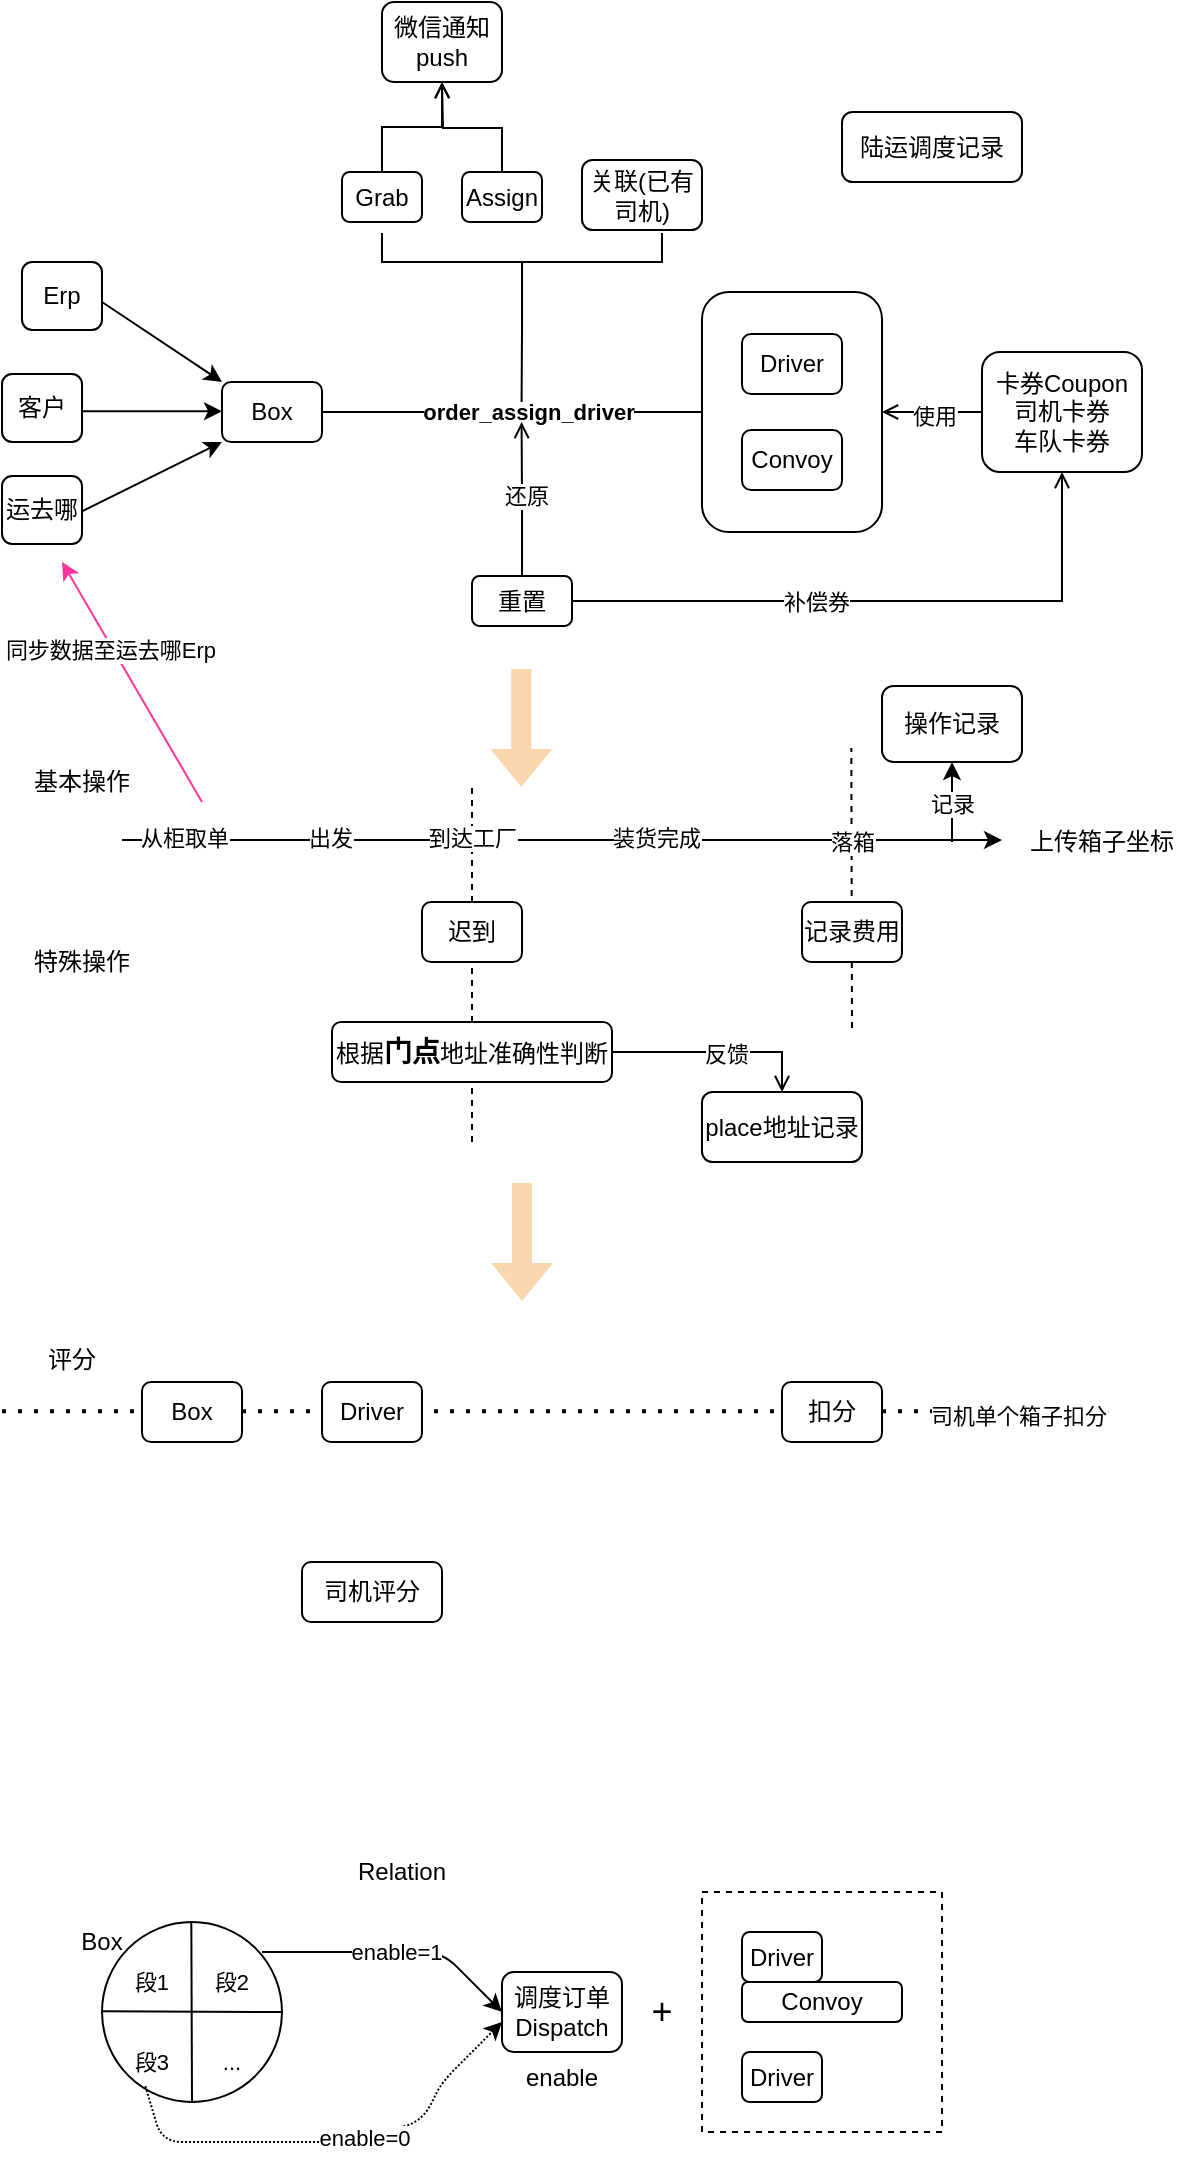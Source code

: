 <mxfile version="14.2.6" type="github">
  <diagram id="6a731a19-8d31-9384-78a2-239565b7b9f0" name="Page-1">
    <mxGraphModel dx="576" dy="330" grid="1" gridSize="10" guides="1" tooltips="1" connect="1" arrows="1" fold="1" page="1" pageScale="1" pageWidth="1169" pageHeight="827" background="#ffffff" math="0" shadow="0">
      <root>
        <mxCell id="0" />
        <mxCell id="1" parent="0" />
        <mxCell id="ZBEYu4t6QZc-Cft3nGgi-14" value="" style="whiteSpace=wrap;html=1;aspect=fixed;fillColor=none;dashed=1;" vertex="1" parent="1">
          <mxGeometry x="380" y="1105" width="120" height="120" as="geometry" />
        </mxCell>
        <mxCell id="d0uEoVW-U5WtOEtZE68D-1613" value="" style="endArrow=none;dashed=1;html=1;dashPattern=1 3;strokeWidth=2;" parent="1" edge="1">
          <mxGeometry width="50" height="50" relative="1" as="geometry">
            <mxPoint x="30" y="864.66" as="sourcePoint" />
            <mxPoint x="583.065" y="864.66" as="targetPoint" />
          </mxGeometry>
        </mxCell>
        <mxCell id="d0uEoVW-U5WtOEtZE68D-1614" value="司机单个箱子扣分" style="edgeLabel;html=1;align=center;verticalAlign=middle;resizable=0;points=[];" parent="d0uEoVW-U5WtOEtZE68D-1613" vertex="1" connectable="0">
          <mxGeometry x="0.836" y="-2" relative="1" as="geometry">
            <mxPoint as="offset" />
          </mxGeometry>
        </mxCell>
        <mxCell id="d0uEoVW-U5WtOEtZE68D-1603" value="" style="endArrow=none;html=1;dashed=1;" parent="1" edge="1">
          <mxGeometry width="50" height="50" relative="1" as="geometry">
            <mxPoint x="455" y="673" as="sourcePoint" />
            <mxPoint x="454.66" y="533" as="targetPoint" />
          </mxGeometry>
        </mxCell>
        <mxCell id="d0uEoVW-U5WtOEtZE68D-1594" value="" style="endArrow=none;html=1;dashed=1;" parent="1" edge="1">
          <mxGeometry width="50" height="50" relative="1" as="geometry">
            <mxPoint x="265" y="730" as="sourcePoint" />
            <mxPoint x="265" y="550" as="targetPoint" />
          </mxGeometry>
        </mxCell>
        <mxCell id="d0uEoVW-U5WtOEtZE68D-1557" style="edgeStyle=orthogonalEdgeStyle;rounded=0;orthogonalLoop=1;jettySize=auto;html=1;exitX=1;exitY=0.5;exitDx=0;exitDy=0;entryX=0;entryY=0.5;entryDx=0;entryDy=0;endArrow=none;endFill=0;" parent="1" source="d0uEoVW-U5WtOEtZE68D-1542" target="d0uEoVW-U5WtOEtZE68D-1555" edge="1">
          <mxGeometry relative="1" as="geometry" />
        </mxCell>
        <mxCell id="d0uEoVW-U5WtOEtZE68D-1558" value="order_assign_driver" style="edgeLabel;html=1;align=center;verticalAlign=middle;resizable=0;points=[];fontStyle=1" parent="d0uEoVW-U5WtOEtZE68D-1557" vertex="1" connectable="0">
          <mxGeometry x="0.085" relative="1" as="geometry">
            <mxPoint as="offset" />
          </mxGeometry>
        </mxCell>
        <mxCell id="d0uEoVW-U5WtOEtZE68D-1542" value="Box" style="rounded=1;whiteSpace=wrap;html=1;align=center;" parent="1" vertex="1">
          <mxGeometry x="140" y="350" width="50" height="30" as="geometry" />
        </mxCell>
        <mxCell id="d0uEoVW-U5WtOEtZE68D-1544" value="" style="endArrow=classic;html=1;" parent="1" edge="1">
          <mxGeometry width="50" height="50" relative="1" as="geometry">
            <mxPoint x="70" y="364.66" as="sourcePoint" />
            <mxPoint x="140" y="364.66" as="targetPoint" />
          </mxGeometry>
        </mxCell>
        <mxCell id="d0uEoVW-U5WtOEtZE68D-1546" value="" style="endArrow=classic;html=1;" parent="1" edge="1">
          <mxGeometry width="50" height="50" relative="1" as="geometry">
            <mxPoint x="80" y="310" as="sourcePoint" />
            <mxPoint x="140" y="350" as="targetPoint" />
          </mxGeometry>
        </mxCell>
        <mxCell id="d0uEoVW-U5WtOEtZE68D-1548" value="" style="endArrow=classic;html=1;" parent="1" edge="1">
          <mxGeometry width="50" height="50" relative="1" as="geometry">
            <mxPoint x="70" y="414.66" as="sourcePoint" />
            <mxPoint x="140" y="380" as="targetPoint" />
          </mxGeometry>
        </mxCell>
        <mxCell id="d0uEoVW-U5WtOEtZE68D-1556" value="" style="group" parent="1" vertex="1" connectable="0">
          <mxGeometry x="380" y="305" width="90" height="120" as="geometry" />
        </mxCell>
        <mxCell id="d0uEoVW-U5WtOEtZE68D-1555" value="" style="rounded=1;whiteSpace=wrap;html=1;align=center;fillColor=none;" parent="d0uEoVW-U5WtOEtZE68D-1556" vertex="1">
          <mxGeometry width="90" height="120" as="geometry" />
        </mxCell>
        <mxCell id="d0uEoVW-U5WtOEtZE68D-1553" value="Driver" style="rounded=1;whiteSpace=wrap;html=1;align=center;" parent="d0uEoVW-U5WtOEtZE68D-1556" vertex="1">
          <mxGeometry x="20" y="21" width="50" height="30" as="geometry" />
        </mxCell>
        <mxCell id="d0uEoVW-U5WtOEtZE68D-1554" value="Convoy" style="rounded=1;whiteSpace=wrap;html=1;align=center;" parent="d0uEoVW-U5WtOEtZE68D-1556" vertex="1">
          <mxGeometry x="20" y="69" width="50" height="30" as="geometry" />
        </mxCell>
        <mxCell id="d0uEoVW-U5WtOEtZE68D-1574" style="edgeStyle=orthogonalEdgeStyle;rounded=0;orthogonalLoop=1;jettySize=auto;html=1;exitX=0.5;exitY=0;exitDx=0;exitDy=0;entryX=0.5;entryY=1;entryDx=0;entryDy=0;endArrow=open;endFill=0;" parent="1" source="d0uEoVW-U5WtOEtZE68D-1559" target="d0uEoVW-U5WtOEtZE68D-1573" edge="1">
          <mxGeometry relative="1" as="geometry" />
        </mxCell>
        <mxCell id="d0uEoVW-U5WtOEtZE68D-1559" value="Grab" style="rounded=1;whiteSpace=wrap;html=1;align=center;" parent="1" vertex="1">
          <mxGeometry x="200" y="245" width="40" height="25" as="geometry" />
        </mxCell>
        <mxCell id="d0uEoVW-U5WtOEtZE68D-1575" style="edgeStyle=orthogonalEdgeStyle;rounded=0;orthogonalLoop=1;jettySize=auto;html=1;exitX=0.5;exitY=0;exitDx=0;exitDy=0;endArrow=open;endFill=0;" parent="1" source="d0uEoVW-U5WtOEtZE68D-1560" edge="1">
          <mxGeometry relative="1" as="geometry">
            <mxPoint x="250" y="200" as="targetPoint" />
          </mxGeometry>
        </mxCell>
        <mxCell id="d0uEoVW-U5WtOEtZE68D-1560" value="Assign" style="rounded=1;whiteSpace=wrap;html=1;align=center;" parent="1" vertex="1">
          <mxGeometry x="260" y="245" width="40" height="25" as="geometry" />
        </mxCell>
        <mxCell id="d0uEoVW-U5WtOEtZE68D-1561" value="关联(已有司机)" style="rounded=1;whiteSpace=wrap;html=1;align=center;" parent="1" vertex="1">
          <mxGeometry x="320" y="239" width="60" height="35" as="geometry" />
        </mxCell>
        <mxCell id="d0uEoVW-U5WtOEtZE68D-1564" style="edgeStyle=orthogonalEdgeStyle;rounded=0;orthogonalLoop=1;jettySize=auto;html=1;exitX=0.5;exitY=1;exitDx=0;exitDy=0;endArrow=none;endFill=0;" parent="1" source="d0uEoVW-U5WtOEtZE68D-1563" edge="1">
          <mxGeometry relative="1" as="geometry">
            <mxPoint x="289.793" y="360" as="targetPoint" />
          </mxGeometry>
        </mxCell>
        <mxCell id="d0uEoVW-U5WtOEtZE68D-1563" value="" style="shape=partialRectangle;whiteSpace=wrap;html=1;bottom=1;right=1;left=1;top=0;fillColor=none;routingCenterX=-0.5;align=center;" parent="1" vertex="1">
          <mxGeometry x="220" y="276" width="140" height="14" as="geometry" />
        </mxCell>
        <mxCell id="d0uEoVW-U5WtOEtZE68D-1566" style="edgeStyle=orthogonalEdgeStyle;rounded=0;orthogonalLoop=1;jettySize=auto;html=1;exitX=0;exitY=0.5;exitDx=0;exitDy=0;entryX=1;entryY=0.5;entryDx=0;entryDy=0;endArrow=open;endFill=0;" parent="1" source="d0uEoVW-U5WtOEtZE68D-1565" target="d0uEoVW-U5WtOEtZE68D-1555" edge="1">
          <mxGeometry relative="1" as="geometry" />
        </mxCell>
        <mxCell id="d0uEoVW-U5WtOEtZE68D-1567" value="使用" style="edgeLabel;html=1;align=center;verticalAlign=middle;resizable=0;points=[];" parent="d0uEoVW-U5WtOEtZE68D-1566" vertex="1" connectable="0">
          <mxGeometry x="-0.04" y="2" relative="1" as="geometry">
            <mxPoint as="offset" />
          </mxGeometry>
        </mxCell>
        <mxCell id="d0uEoVW-U5WtOEtZE68D-1565" value="卡券Coupon&lt;br&gt;司机卡券&lt;br&gt;车队卡券" style="rounded=1;whiteSpace=wrap;html=1;align=center;" parent="1" vertex="1">
          <mxGeometry x="520" y="335" width="80" height="60" as="geometry" />
        </mxCell>
        <mxCell id="d0uEoVW-U5WtOEtZE68D-1569" style="edgeStyle=orthogonalEdgeStyle;rounded=0;orthogonalLoop=1;jettySize=auto;html=1;exitX=0.5;exitY=0;exitDx=0;exitDy=0;endArrow=open;endFill=0;" parent="1" source="d0uEoVW-U5WtOEtZE68D-1568" edge="1">
          <mxGeometry relative="1" as="geometry">
            <mxPoint x="289.793" y="370" as="targetPoint" />
          </mxGeometry>
        </mxCell>
        <mxCell id="d0uEoVW-U5WtOEtZE68D-1572" value="还原" style="edgeLabel;html=1;align=center;verticalAlign=middle;resizable=0;points=[];" parent="d0uEoVW-U5WtOEtZE68D-1569" vertex="1" connectable="0">
          <mxGeometry x="0.066" y="-1" relative="1" as="geometry">
            <mxPoint as="offset" />
          </mxGeometry>
        </mxCell>
        <mxCell id="d0uEoVW-U5WtOEtZE68D-1570" style="edgeStyle=orthogonalEdgeStyle;rounded=0;orthogonalLoop=1;jettySize=auto;html=1;exitX=1;exitY=0.5;exitDx=0;exitDy=0;entryX=0.5;entryY=1;entryDx=0;entryDy=0;endArrow=open;endFill=0;" parent="1" source="d0uEoVW-U5WtOEtZE68D-1568" target="d0uEoVW-U5WtOEtZE68D-1565" edge="1">
          <mxGeometry relative="1" as="geometry" />
        </mxCell>
        <mxCell id="d0uEoVW-U5WtOEtZE68D-1571" value="补偿券" style="edgeLabel;html=1;align=center;verticalAlign=middle;resizable=0;points=[];" parent="d0uEoVW-U5WtOEtZE68D-1570" vertex="1" connectable="0">
          <mxGeometry x="-0.216" relative="1" as="geometry">
            <mxPoint as="offset" />
          </mxGeometry>
        </mxCell>
        <mxCell id="d0uEoVW-U5WtOEtZE68D-1568" value="重置" style="rounded=1;whiteSpace=wrap;html=1;align=center;" parent="1" vertex="1">
          <mxGeometry x="265" y="447" width="50" height="25" as="geometry" />
        </mxCell>
        <mxCell id="d0uEoVW-U5WtOEtZE68D-1573" value="微信通知&lt;br&gt;push" style="rounded=1;whiteSpace=wrap;html=1;align=center;" parent="1" vertex="1">
          <mxGeometry x="220" y="160" width="60" height="40" as="geometry" />
        </mxCell>
        <mxCell id="d0uEoVW-U5WtOEtZE68D-1577" value="Erp" style="rounded=1;whiteSpace=wrap;html=1;align=center;" parent="1" vertex="1">
          <mxGeometry x="40" y="290" width="40" height="34" as="geometry" />
        </mxCell>
        <mxCell id="d0uEoVW-U5WtOEtZE68D-1578" value="客户" style="rounded=1;whiteSpace=wrap;html=1;align=center;" parent="1" vertex="1">
          <mxGeometry x="30" y="346" width="40" height="34" as="geometry" />
        </mxCell>
        <mxCell id="d0uEoVW-U5WtOEtZE68D-1579" value="运去哪" style="rounded=1;whiteSpace=wrap;html=1;align=center;" parent="1" vertex="1">
          <mxGeometry x="30" y="397" width="40" height="34" as="geometry" />
        </mxCell>
        <mxCell id="d0uEoVW-U5WtOEtZE68D-1580" value="" style="shape=flexArrow;endArrow=classic;html=1;fillColor=#fad7ac;strokeColor=none;" parent="1" edge="1">
          <mxGeometry width="50" height="50" relative="1" as="geometry">
            <mxPoint x="289.66" y="493" as="sourcePoint" />
            <mxPoint x="289.66" y="553" as="targetPoint" />
          </mxGeometry>
        </mxCell>
        <mxCell id="d0uEoVW-U5WtOEtZE68D-1581" value="" style="endArrow=classic;html=1;" parent="1" edge="1">
          <mxGeometry width="50" height="50" relative="1" as="geometry">
            <mxPoint x="90" y="579" as="sourcePoint" />
            <mxPoint x="530" y="579" as="targetPoint" />
          </mxGeometry>
        </mxCell>
        <mxCell id="d0uEoVW-U5WtOEtZE68D-1586" value="从柜取单" style="edgeLabel;html=1;align=center;verticalAlign=middle;resizable=0;points=[];" parent="d0uEoVW-U5WtOEtZE68D-1581" vertex="1" connectable="0">
          <mxGeometry x="-0.858" y="1" relative="1" as="geometry">
            <mxPoint as="offset" />
          </mxGeometry>
        </mxCell>
        <mxCell id="d0uEoVW-U5WtOEtZE68D-1587" value="出发" style="edgeLabel;html=1;align=center;verticalAlign=middle;resizable=0;points=[];" parent="d0uEoVW-U5WtOEtZE68D-1581" vertex="1" connectable="0">
          <mxGeometry x="-0.528" y="1" relative="1" as="geometry">
            <mxPoint as="offset" />
          </mxGeometry>
        </mxCell>
        <mxCell id="d0uEoVW-U5WtOEtZE68D-1588" value="到达工厂" style="edgeLabel;html=1;align=center;verticalAlign=middle;resizable=0;points=[];" parent="d0uEoVW-U5WtOEtZE68D-1581" vertex="1" connectable="0">
          <mxGeometry x="-0.206" y="1" relative="1" as="geometry">
            <mxPoint as="offset" />
          </mxGeometry>
        </mxCell>
        <mxCell id="d0uEoVW-U5WtOEtZE68D-1589" value="装货完成" style="edgeLabel;html=1;align=center;verticalAlign=middle;resizable=0;points=[];" parent="d0uEoVW-U5WtOEtZE68D-1581" vertex="1" connectable="0">
          <mxGeometry x="0.211" y="1" relative="1" as="geometry">
            <mxPoint as="offset" />
          </mxGeometry>
        </mxCell>
        <mxCell id="d0uEoVW-U5WtOEtZE68D-1590" value="落箱" style="edgeLabel;html=1;align=center;verticalAlign=middle;resizable=0;points=[];" parent="d0uEoVW-U5WtOEtZE68D-1581" vertex="1" connectable="0">
          <mxGeometry x="0.656" y="-1" relative="1" as="geometry">
            <mxPoint as="offset" />
          </mxGeometry>
        </mxCell>
        <mxCell id="d0uEoVW-U5WtOEtZE68D-1582" value="基本操作" style="text;html=1;strokeColor=none;fillColor=none;align=center;verticalAlign=middle;whiteSpace=wrap;rounded=0;" parent="1" vertex="1">
          <mxGeometry x="40" y="540" width="60" height="20" as="geometry" />
        </mxCell>
        <mxCell id="d0uEoVW-U5WtOEtZE68D-1591" value="迟到" style="rounded=1;whiteSpace=wrap;html=1;align=center;" parent="1" vertex="1">
          <mxGeometry x="240" y="610" width="50" height="30" as="geometry" />
        </mxCell>
        <mxCell id="d0uEoVW-U5WtOEtZE68D-1617" style="edgeStyle=orthogonalEdgeStyle;rounded=0;orthogonalLoop=1;jettySize=auto;html=1;exitX=1;exitY=0.5;exitDx=0;exitDy=0;entryX=0.5;entryY=0;entryDx=0;entryDy=0;endArrow=open;endFill=0;" parent="1" source="d0uEoVW-U5WtOEtZE68D-1592" target="d0uEoVW-U5WtOEtZE68D-1599" edge="1">
          <mxGeometry relative="1" as="geometry" />
        </mxCell>
        <mxCell id="d0uEoVW-U5WtOEtZE68D-1618" value="反馈" style="edgeLabel;html=1;align=center;verticalAlign=middle;resizable=0;points=[];" parent="d0uEoVW-U5WtOEtZE68D-1617" vertex="1" connectable="0">
          <mxGeometry x="0.073" y="-1" relative="1" as="geometry">
            <mxPoint as="offset" />
          </mxGeometry>
        </mxCell>
        <mxCell id="d0uEoVW-U5WtOEtZE68D-1592" value="根据&lt;b&gt;&lt;font style=&quot;font-size: 14px&quot;&gt;门点&lt;/font&gt;&lt;/b&gt;地址准确性判断" style="rounded=1;whiteSpace=wrap;html=1;align=center;" parent="1" vertex="1">
          <mxGeometry x="195" y="670" width="140" height="30" as="geometry" />
        </mxCell>
        <mxCell id="d0uEoVW-U5WtOEtZE68D-1595" value="记录费用" style="rounded=1;whiteSpace=wrap;html=1;align=center;" parent="1" vertex="1">
          <mxGeometry x="430" y="610" width="50" height="30" as="geometry" />
        </mxCell>
        <mxCell id="d0uEoVW-U5WtOEtZE68D-1596" value="特殊操作" style="text;html=1;strokeColor=none;fillColor=none;align=center;verticalAlign=middle;whiteSpace=wrap;rounded=0;" parent="1" vertex="1">
          <mxGeometry x="40" y="630" width="60" height="20" as="geometry" />
        </mxCell>
        <mxCell id="d0uEoVW-U5WtOEtZE68D-1597" value="操作记录" style="rounded=1;whiteSpace=wrap;html=1;align=center;" parent="1" vertex="1">
          <mxGeometry x="470" y="502" width="70" height="38" as="geometry" />
        </mxCell>
        <mxCell id="d0uEoVW-U5WtOEtZE68D-1598" value="" style="endArrow=classic;html=1;" parent="1" edge="1">
          <mxGeometry width="50" height="50" relative="1" as="geometry">
            <mxPoint x="505" y="580" as="sourcePoint" />
            <mxPoint x="505" y="540" as="targetPoint" />
          </mxGeometry>
        </mxCell>
        <mxCell id="d0uEoVW-U5WtOEtZE68D-1602" value="记录" style="edgeLabel;html=1;align=center;verticalAlign=middle;resizable=0;points=[];" parent="d0uEoVW-U5WtOEtZE68D-1598" vertex="1" connectable="0">
          <mxGeometry x="-0.025" relative="1" as="geometry">
            <mxPoint as="offset" />
          </mxGeometry>
        </mxCell>
        <mxCell id="d0uEoVW-U5WtOEtZE68D-1599" value="place地址记录" style="rounded=1;whiteSpace=wrap;html=1;align=center;" parent="1" vertex="1">
          <mxGeometry x="380" y="705" width="80" height="35" as="geometry" />
        </mxCell>
        <mxCell id="d0uEoVW-U5WtOEtZE68D-1604" value="" style="shape=flexArrow;endArrow=classic;html=1;fillColor=#fad7ac;strokeColor=none;" parent="1" edge="1">
          <mxGeometry width="50" height="50" relative="1" as="geometry">
            <mxPoint x="290.0" y="750.0" as="sourcePoint" />
            <mxPoint x="290.0" y="810.0" as="targetPoint" />
          </mxGeometry>
        </mxCell>
        <mxCell id="d0uEoVW-U5WtOEtZE68D-1605" value="评分" style="text;html=1;strokeColor=none;fillColor=none;align=center;verticalAlign=middle;whiteSpace=wrap;rounded=0;" parent="1" vertex="1">
          <mxGeometry x="40" y="827" width="50" height="23" as="geometry" />
        </mxCell>
        <mxCell id="d0uEoVW-U5WtOEtZE68D-1608" value="" style="endArrow=classic;html=1;strokeColor=#FF3399;" parent="1" edge="1">
          <mxGeometry width="50" height="50" relative="1" as="geometry">
            <mxPoint x="130" y="560" as="sourcePoint" />
            <mxPoint x="60" y="440" as="targetPoint" />
          </mxGeometry>
        </mxCell>
        <mxCell id="d0uEoVW-U5WtOEtZE68D-1609" value="同步数据至运去哪Erp" style="edgeLabel;html=1;align=center;verticalAlign=middle;resizable=0;points=[];" parent="d0uEoVW-U5WtOEtZE68D-1608" vertex="1" connectable="0">
          <mxGeometry x="0.284" y="2" relative="1" as="geometry">
            <mxPoint as="offset" />
          </mxGeometry>
        </mxCell>
        <mxCell id="d0uEoVW-U5WtOEtZE68D-1610" value="Box" style="rounded=1;whiteSpace=wrap;html=1;align=center;" parent="1" vertex="1">
          <mxGeometry x="100" y="850" width="50" height="30" as="geometry" />
        </mxCell>
        <mxCell id="d0uEoVW-U5WtOEtZE68D-1611" value="Driver" style="rounded=1;whiteSpace=wrap;html=1;align=center;" parent="1" vertex="1">
          <mxGeometry x="190" y="850" width="50" height="30" as="geometry" />
        </mxCell>
        <mxCell id="d0uEoVW-U5WtOEtZE68D-1612" value="扣分" style="rounded=1;whiteSpace=wrap;html=1;align=center;" parent="1" vertex="1">
          <mxGeometry x="420" y="850" width="50" height="30" as="geometry" />
        </mxCell>
        <mxCell id="d0uEoVW-U5WtOEtZE68D-1615" value="司机评分" style="rounded=1;whiteSpace=wrap;html=1;align=center;" parent="1" vertex="1">
          <mxGeometry x="180" y="940" width="70" height="30" as="geometry" />
        </mxCell>
        <mxCell id="RTN78mNXonh_DTe8gEtp-1" value="陆运调度记录" style="rounded=1;whiteSpace=wrap;html=1;" parent="1" vertex="1">
          <mxGeometry x="450" y="215" width="90" height="35" as="geometry" />
        </mxCell>
        <mxCell id="RTN78mNXonh_DTe8gEtp-2" value="上传箱子坐标" style="text;html=1;strokeColor=none;fillColor=none;align=center;verticalAlign=middle;whiteSpace=wrap;rounded=0;" parent="1" vertex="1">
          <mxGeometry x="540" y="570" width="80" height="20" as="geometry" />
        </mxCell>
        <mxCell id="ZBEYu4t6QZc-Cft3nGgi-9" value="" style="group" vertex="1" connectable="0" parent="1">
          <mxGeometry x="60" y="1120" width="110" height="90" as="geometry" />
        </mxCell>
        <mxCell id="ZBEYu4t6QZc-Cft3nGgi-1" value="" style="ellipse;whiteSpace=wrap;html=1;aspect=fixed;" vertex="1" parent="ZBEYu4t6QZc-Cft3nGgi-9">
          <mxGeometry x="20" width="90" height="90" as="geometry" />
        </mxCell>
        <mxCell id="ZBEYu4t6QZc-Cft3nGgi-2" value="Box" style="text;html=1;strokeColor=none;fillColor=none;align=center;verticalAlign=middle;whiteSpace=wrap;rounded=0;" vertex="1" parent="ZBEYu4t6QZc-Cft3nGgi-9">
          <mxGeometry width="40" height="20" as="geometry" />
        </mxCell>
        <mxCell id="ZBEYu4t6QZc-Cft3nGgi-3" value="" style="endArrow=none;html=1;entryX=1;entryY=0.5;entryDx=0;entryDy=0;" edge="1" parent="ZBEYu4t6QZc-Cft3nGgi-9" target="ZBEYu4t6QZc-Cft3nGgi-1">
          <mxGeometry width="50" height="50" relative="1" as="geometry">
            <mxPoint x="20" y="44.66" as="sourcePoint" />
            <mxPoint x="90" y="44.66" as="targetPoint" />
          </mxGeometry>
        </mxCell>
        <mxCell id="ZBEYu4t6QZc-Cft3nGgi-4" value="" style="endArrow=none;html=1;exitX=0.5;exitY=1;exitDx=0;exitDy=0;" edge="1" parent="ZBEYu4t6QZc-Cft3nGgi-9" source="ZBEYu4t6QZc-Cft3nGgi-1">
          <mxGeometry width="50" height="50" relative="1" as="geometry">
            <mxPoint x="64.66" y="40" as="sourcePoint" />
            <mxPoint x="64.66" as="targetPoint" />
          </mxGeometry>
        </mxCell>
        <mxCell id="ZBEYu4t6QZc-Cft3nGgi-5" value="&lt;span style=&quot;font-size: 11px&quot;&gt;...&lt;br&gt;&lt;/span&gt;" style="text;html=1;strokeColor=none;fillColor=none;align=center;verticalAlign=middle;whiteSpace=wrap;rounded=0;" vertex="1" parent="ZBEYu4t6QZc-Cft3nGgi-9">
          <mxGeometry x="70" y="60" width="30" height="20" as="geometry" />
        </mxCell>
        <mxCell id="ZBEYu4t6QZc-Cft3nGgi-6" value="&lt;font style=&quot;font-size: 11px&quot;&gt;段3&lt;/font&gt;" style="text;html=1;strokeColor=none;fillColor=none;align=center;verticalAlign=middle;whiteSpace=wrap;rounded=0;" vertex="1" parent="ZBEYu4t6QZc-Cft3nGgi-9">
          <mxGeometry x="30" y="60" width="30" height="20" as="geometry" />
        </mxCell>
        <mxCell id="ZBEYu4t6QZc-Cft3nGgi-7" value="&lt;font style=&quot;font-size: 11px&quot;&gt;段2&lt;/font&gt;" style="text;html=1;strokeColor=none;fillColor=none;align=center;verticalAlign=middle;whiteSpace=wrap;rounded=0;" vertex="1" parent="ZBEYu4t6QZc-Cft3nGgi-9">
          <mxGeometry x="70" y="20" width="30" height="20" as="geometry" />
        </mxCell>
        <mxCell id="ZBEYu4t6QZc-Cft3nGgi-8" value="&lt;font style=&quot;font-size: 11px&quot;&gt;段1&lt;/font&gt;" style="text;html=1;strokeColor=none;fillColor=none;align=center;verticalAlign=middle;whiteSpace=wrap;rounded=0;" vertex="1" parent="ZBEYu4t6QZc-Cft3nGgi-9">
          <mxGeometry x="30" y="20" width="30" height="20" as="geometry" />
        </mxCell>
        <mxCell id="ZBEYu4t6QZc-Cft3nGgi-10" value="调度订单&lt;br&gt;Dispatch" style="rounded=1;whiteSpace=wrap;html=1;" vertex="1" parent="1">
          <mxGeometry x="280" y="1145" width="60" height="40" as="geometry" />
        </mxCell>
        <mxCell id="ZBEYu4t6QZc-Cft3nGgi-11" value="Driver" style="rounded=1;whiteSpace=wrap;html=1;" vertex="1" parent="1">
          <mxGeometry x="400" y="1125" width="40" height="25" as="geometry" />
        </mxCell>
        <mxCell id="ZBEYu4t6QZc-Cft3nGgi-12" value="Convoy" style="rounded=1;whiteSpace=wrap;html=1;" vertex="1" parent="1">
          <mxGeometry x="400" y="1150" width="80" height="20" as="geometry" />
        </mxCell>
        <mxCell id="ZBEYu4t6QZc-Cft3nGgi-13" value="Driver" style="rounded=1;whiteSpace=wrap;html=1;" vertex="1" parent="1">
          <mxGeometry x="400" y="1185" width="40" height="25" as="geometry" />
        </mxCell>
        <mxCell id="ZBEYu4t6QZc-Cft3nGgi-16" value="&lt;font style=&quot;font-size: 18px&quot;&gt;+&lt;/font&gt;" style="text;html=1;strokeColor=none;fillColor=none;align=center;verticalAlign=middle;whiteSpace=wrap;rounded=0;dashed=1;" vertex="1" parent="1">
          <mxGeometry x="340" y="1155" width="40" height="20" as="geometry" />
        </mxCell>
        <mxCell id="ZBEYu4t6QZc-Cft3nGgi-18" value="enable" style="text;html=1;strokeColor=none;fillColor=none;align=center;verticalAlign=middle;whiteSpace=wrap;rounded=0;dashed=1;" vertex="1" parent="1">
          <mxGeometry x="290" y="1187.5" width="40" height="20" as="geometry" />
        </mxCell>
        <mxCell id="ZBEYu4t6QZc-Cft3nGgi-19" value="Relation" style="text;html=1;strokeColor=none;fillColor=none;align=center;verticalAlign=middle;whiteSpace=wrap;rounded=0;dashed=1;" vertex="1" parent="1">
          <mxGeometry x="210" y="1085" width="40" height="20" as="geometry" />
        </mxCell>
        <mxCell id="ZBEYu4t6QZc-Cft3nGgi-20" value="" style="endArrow=classic;html=1;entryX=0;entryY=0.5;entryDx=0;entryDy=0;" edge="1" parent="1" target="ZBEYu4t6QZc-Cft3nGgi-10">
          <mxGeometry width="50" height="50" relative="1" as="geometry">
            <mxPoint x="160" y="1135" as="sourcePoint" />
            <mxPoint x="260" y="1125" as="targetPoint" />
            <Array as="points">
              <mxPoint x="250" y="1135" />
            </Array>
          </mxGeometry>
        </mxCell>
        <mxCell id="ZBEYu4t6QZc-Cft3nGgi-23" value="enable=1" style="edgeLabel;html=1;align=center;verticalAlign=middle;resizable=0;points=[];" vertex="1" connectable="0" parent="ZBEYu4t6QZc-Cft3nGgi-20">
          <mxGeometry x="0.005" relative="1" as="geometry">
            <mxPoint as="offset" />
          </mxGeometry>
        </mxCell>
        <mxCell id="ZBEYu4t6QZc-Cft3nGgi-21" value="" style="endArrow=classic;html=1;exitX=0.241;exitY=0.912;exitDx=0;exitDy=0;exitPerimeter=0;dashed=1;dashPattern=1 1;" edge="1" parent="1" source="ZBEYu4t6QZc-Cft3nGgi-1">
          <mxGeometry width="50" height="50" relative="1" as="geometry">
            <mxPoint x="230" y="1220" as="sourcePoint" />
            <mxPoint x="280" y="1170" as="targetPoint" />
            <Array as="points">
              <mxPoint x="110" y="1230" />
              <mxPoint x="200" y="1230" />
              <mxPoint x="240" y="1220" />
              <mxPoint x="250" y="1200" />
            </Array>
          </mxGeometry>
        </mxCell>
        <mxCell id="ZBEYu4t6QZc-Cft3nGgi-22" value="enable=0" style="edgeLabel;html=1;align=center;verticalAlign=middle;resizable=0;points=[];" vertex="1" connectable="0" parent="ZBEYu4t6QZc-Cft3nGgi-21">
          <mxGeometry x="0.155" relative="1" as="geometry">
            <mxPoint as="offset" />
          </mxGeometry>
        </mxCell>
      </root>
    </mxGraphModel>
  </diagram>
</mxfile>
